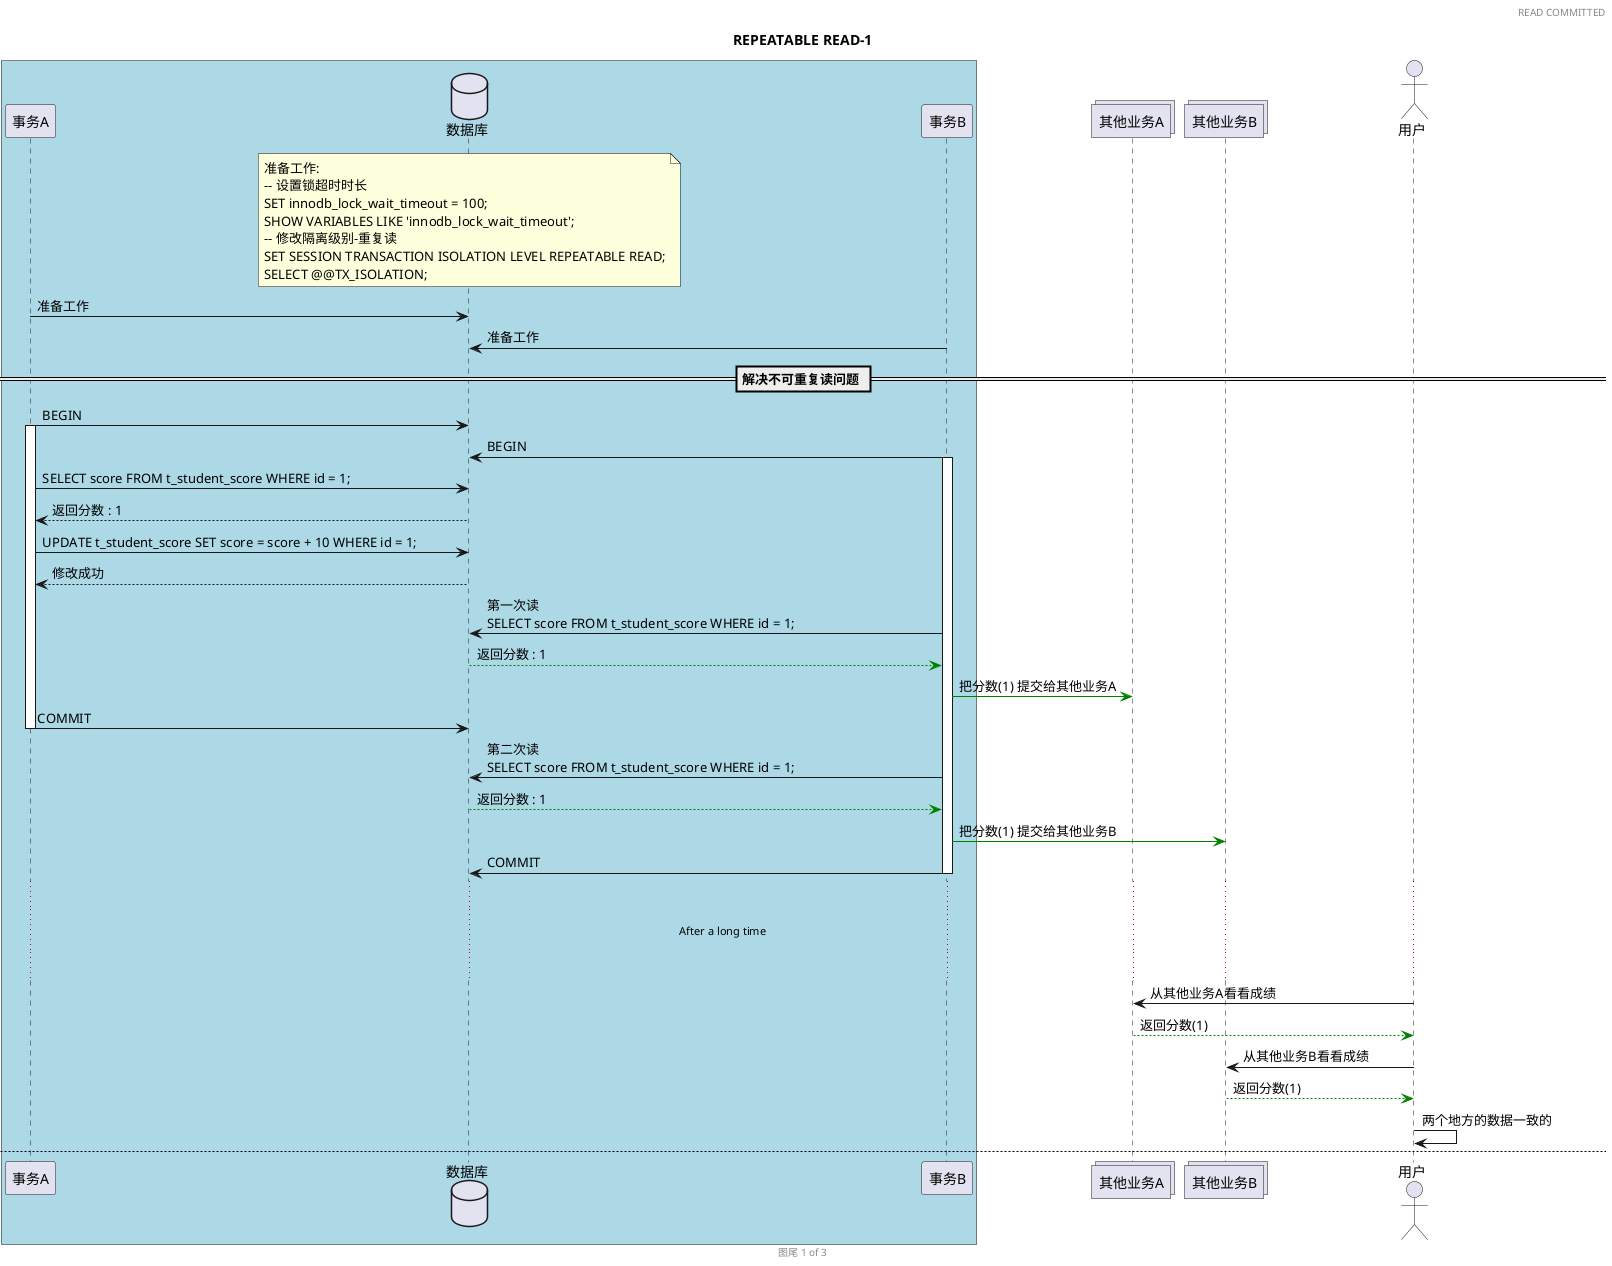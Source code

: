 @startuml REPEATABLE-READ

header READ COMMITTED
footer 图尾 %page% of %lastpage%
title : REPEATABLE READ-1

box #LightBlue
participant 事务A as A
database 数据库 as DB
participant 事务B as B
end box
collections 其他业务A as O
collections 其他业务B as O2
actor 用户 as U

note over of DB : 准备工作:\n-- 设置锁超时时长\nSET innodb_lock_wait_timeout = 100;\nSHOW VARIABLES LIKE 'innodb_lock_wait_timeout';\n-- 修改隔离级别-重复读\nSET SESSION TRANSACTION ISOLATION LEVEL REPEATABLE READ;\nSELECT @@TX_ISOLATION;
A -> DB : 准备工作 
B -> DB : 准备工作
== 解决不可重复读问题 ==

A -> DB : BEGIN 
activate A
B -> DB : BEGIN 
activate B
A -> DB : SELECT score FROM t_student_score WHERE id = 1;
DB --> A : 返回分数 : 1
A -> DB : UPDATE t_student_score SET score = score + 10 WHERE id = 1;
DB --> A : 修改成功
B -> DB : 第一次读\nSELECT score FROM t_student_score WHERE id = 1;
DB -[#green]-> B : 返回分数 : 1
B -[#green]> O : 把分数(1) 提交给其他业务A
A -> DB : COMMIT
deactivate A
B -> DB : 第二次读\nSELECT score FROM t_student_score WHERE id = 1;
DB -[#green]-> B : 返回分数 : 1
B -[#green]> O2 : 把分数(1) 提交给其他业务B
B -> DB : COMMIT
deactivate B
......
...After a long time...
......
U -> O : 从其他业务A看看成绩
U <-[#green]- O : 返回分数(1)
U -> O2 : 从其他业务B看看成绩
U <-[#green]- O2 : 返回分数(1)
U -> U : 两个地方的数据一致的

newpage REPEATABLE READ-2
== 引发幻读问题 ==
note over of DB : 由于MySQL用间隙锁屏蔽了幻读现象, \n这里更改隔离级别为READ UNCOMMITTED 来演示效果\n\n模拟场景: 事务A, 根据某条件查询到一些数据, \n此时事务B在这些条件的范围内增加一条数据, 并提交, \n事务A用相同的条件更新这些数据, 发现查询出的条数小于更新的条数
A -> DB : BEGIN 
activate A
B -> DB : BEGIN 
activate B
A -> DB : UPDATE t_student_score set score = score - 1 WHERE course_id = 1;
DB --> A : 成功更新4条记录
A -->  O: 告诉其他业务B, 刚刚更新了4条记录
B -[#blue]> DB : INSERT INTO t_student_score (NAME,score,course_id) VALUES('小F', 10 ,1);
DB -[#blue]-> B : 成功添加一条记录
B -> DB : COMMIT
deactivate B
A -> DB : UPDATE t_student_score set score = score + 1 WHERE course_id = 1;
DB --> A : 成功更新5条记录
A -->  O2: 告诉其他业务B, 刚刚更新了5条记录
A -> DB : COMMIT
deactivate A
......
...After a long time...
......
U -> O : 从其他业务A看有几个被更新
U <-[#blue]- O : 返回4个
U -> O2 : 从其他业务B看有几个被更新
U <-[#blue]- O2 : 返回5个
U -> U : 为什么查出来4个, 却更新了5个

newpage REPEATABLE READ-3
== MySQL利用间隙锁解决幻读问题 ==
note over of DB : 模拟场景: 事务A, 根据某条件查询到一些数据, \n此时事务B在这些条件的范围内增加一条数据, 此时将被间隙锁锁住, 无法提交, \n事务A用相同的条件更新这些数据, 事务A提交, 此时事务B才能往下执行, \n事务B成功添加一条记录, 然后提交, 刚提交的记录的值不会被事务A影响.
A -> DB : BEGIN 
activate A
B -> DB : BEGIN 
activate B
A -> DB : UPDATE t_student_score set score = score - 1 WHERE course_id = 1;
DB --> A : 成功更新4条记录
A -->  O: 告诉其他业务B, 刚刚更新了4条记录
B -[#green]> DB : INSERT INTO t_student_score (NAME,score,course_id) VALUES('小F', 10 ,1);\n将被阻塞直到事务A提交
activate B #Black
A -> DB : UPDATE t_student_score set score = score + 1 WHERE course_id = 1;
DB --> A : 成功更新4条记录
A -->  O2: 告诉其他业务B, 刚刚更新了4条记录
A -> DB : COMMIT
deactivate A
DB -[#green]-> B : 事务A释放锁,事务B阻塞解除\n成功添加一条记录
deactivate B
B -> DB : COMMIT
deactivate B
......
...After a long time...
......
U -> O : 从其他业务A看有几个被更新
U <-[#green]- O : 返回4个
U -> O2 : 从其他业务B看有几个被更新
U <-[#green]- O2 : 返回4个
U -> U : 数量对上了, 美滋滋
@enduml